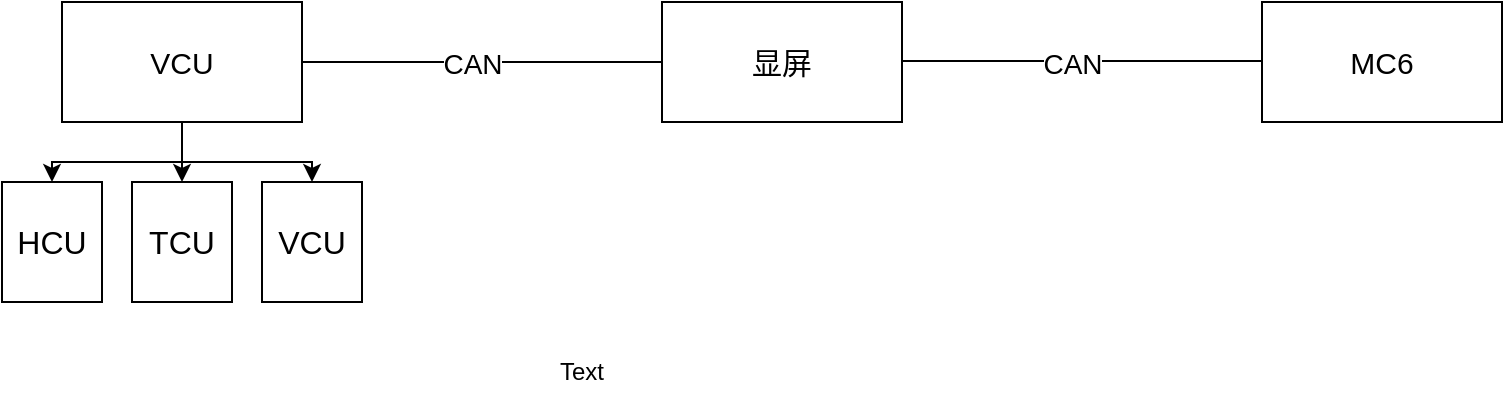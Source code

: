 <mxfile version="28.2.7">
  <diagram name="第 1 页" id="JH25icIa2h7-tsWDrVGM">
    <mxGraphModel dx="578" dy="348" grid="1" gridSize="10" guides="1" tooltips="1" connect="1" arrows="1" fold="1" page="1" pageScale="1" pageWidth="3300" pageHeight="4681" math="0" shadow="0">
      <root>
        <mxCell id="0" />
        <mxCell id="1" parent="0" />
        <mxCell id="Z0nP8aCic9tiTnVXhcMt-11" style="edgeStyle=orthogonalEdgeStyle;rounded=0;orthogonalLoop=1;jettySize=auto;html=1;exitX=0.5;exitY=1;exitDx=0;exitDy=0;" edge="1" parent="1" source="Z0nP8aCic9tiTnVXhcMt-1" target="Z0nP8aCic9tiTnVXhcMt-2">
          <mxGeometry relative="1" as="geometry" />
        </mxCell>
        <mxCell id="Z0nP8aCic9tiTnVXhcMt-12" style="edgeStyle=orthogonalEdgeStyle;rounded=0;orthogonalLoop=1;jettySize=auto;html=1;exitX=0.5;exitY=1;exitDx=0;exitDy=0;entryX=0.5;entryY=0;entryDx=0;entryDy=0;" edge="1" parent="1" source="Z0nP8aCic9tiTnVXhcMt-1" target="Z0nP8aCic9tiTnVXhcMt-4">
          <mxGeometry relative="1" as="geometry" />
        </mxCell>
        <mxCell id="Z0nP8aCic9tiTnVXhcMt-1" value="&lt;font style=&quot;font-size: 15px;&quot;&gt;VCU&lt;/font&gt;" style="rounded=0;whiteSpace=wrap;html=1;" vertex="1" parent="1">
          <mxGeometry x="140" y="360" width="120" height="60" as="geometry" />
        </mxCell>
        <mxCell id="Z0nP8aCic9tiTnVXhcMt-2" value="&lt;font style=&quot;font-size: 16px;&quot;&gt;HCU&lt;/font&gt;" style="rounded=0;whiteSpace=wrap;html=1;" vertex="1" parent="1">
          <mxGeometry x="110" y="450" width="50" height="60" as="geometry" />
        </mxCell>
        <mxCell id="Z0nP8aCic9tiTnVXhcMt-3" value="&lt;font style=&quot;font-size: 16px;&quot;&gt;TCU&lt;/font&gt;" style="rounded=0;whiteSpace=wrap;html=1;" vertex="1" parent="1">
          <mxGeometry x="175" y="450" width="50" height="60" as="geometry" />
        </mxCell>
        <mxCell id="Z0nP8aCic9tiTnVXhcMt-4" value="&lt;font style=&quot;font-size: 16px;&quot;&gt;VCU&lt;/font&gt;" style="rounded=0;whiteSpace=wrap;html=1;" vertex="1" parent="1">
          <mxGeometry x="240" y="450" width="50" height="60" as="geometry" />
        </mxCell>
        <mxCell id="Z0nP8aCic9tiTnVXhcMt-5" value="&lt;font style=&quot;font-size: 15px;&quot;&gt;显屏&lt;/font&gt;" style="rounded=0;whiteSpace=wrap;html=1;" vertex="1" parent="1">
          <mxGeometry x="440" y="360" width="120" height="60" as="geometry" />
        </mxCell>
        <mxCell id="Z0nP8aCic9tiTnVXhcMt-6" value="&lt;font style=&quot;font-size: 15px;&quot;&gt;MC6&lt;/font&gt;" style="rounded=0;whiteSpace=wrap;html=1;" vertex="1" parent="1">
          <mxGeometry x="740" y="360" width="120" height="60" as="geometry" />
        </mxCell>
        <mxCell id="Z0nP8aCic9tiTnVXhcMt-7" value="" style="endArrow=none;html=1;rounded=0;entryX=0;entryY=0.5;entryDx=0;entryDy=0;" edge="1" parent="1" target="Z0nP8aCic9tiTnVXhcMt-5">
          <mxGeometry width="50" height="50" relative="1" as="geometry">
            <mxPoint x="260" y="390" as="sourcePoint" />
            <mxPoint x="310" y="340" as="targetPoint" />
          </mxGeometry>
        </mxCell>
        <mxCell id="Z0nP8aCic9tiTnVXhcMt-8" value="CAN" style="edgeLabel;html=1;align=center;verticalAlign=middle;resizable=0;points=[];fontSize=14;" vertex="1" connectable="0" parent="Z0nP8aCic9tiTnVXhcMt-7">
          <mxGeometry x="-0.063" y="-1" relative="1" as="geometry">
            <mxPoint as="offset" />
          </mxGeometry>
        </mxCell>
        <mxCell id="Z0nP8aCic9tiTnVXhcMt-9" value="" style="endArrow=none;html=1;rounded=0;entryX=0;entryY=0.5;entryDx=0;entryDy=0;" edge="1" parent="1">
          <mxGeometry width="50" height="50" relative="1" as="geometry">
            <mxPoint x="560" y="389.5" as="sourcePoint" />
            <mxPoint x="740" y="389.5" as="targetPoint" />
          </mxGeometry>
        </mxCell>
        <mxCell id="Z0nP8aCic9tiTnVXhcMt-10" value="CAN" style="edgeLabel;html=1;align=center;verticalAlign=middle;resizable=0;points=[];fontSize=14;" vertex="1" connectable="0" parent="Z0nP8aCic9tiTnVXhcMt-9">
          <mxGeometry x="-0.063" y="-1" relative="1" as="geometry">
            <mxPoint as="offset" />
          </mxGeometry>
        </mxCell>
        <mxCell id="Z0nP8aCic9tiTnVXhcMt-13" style="edgeStyle=orthogonalEdgeStyle;rounded=0;orthogonalLoop=1;jettySize=auto;html=1;exitX=0.5;exitY=1;exitDx=0;exitDy=0;" edge="1" parent="1" source="Z0nP8aCic9tiTnVXhcMt-1">
          <mxGeometry relative="1" as="geometry">
            <mxPoint x="200" y="450" as="targetPoint" />
          </mxGeometry>
        </mxCell>
        <mxCell id="Z0nP8aCic9tiTnVXhcMt-14" value="Text" style="text;html=1;whiteSpace=wrap;strokeColor=none;fillColor=none;align=center;verticalAlign=middle;rounded=0;" vertex="1" parent="1">
          <mxGeometry x="370" y="530" width="60" height="30" as="geometry" />
        </mxCell>
      </root>
    </mxGraphModel>
  </diagram>
</mxfile>
